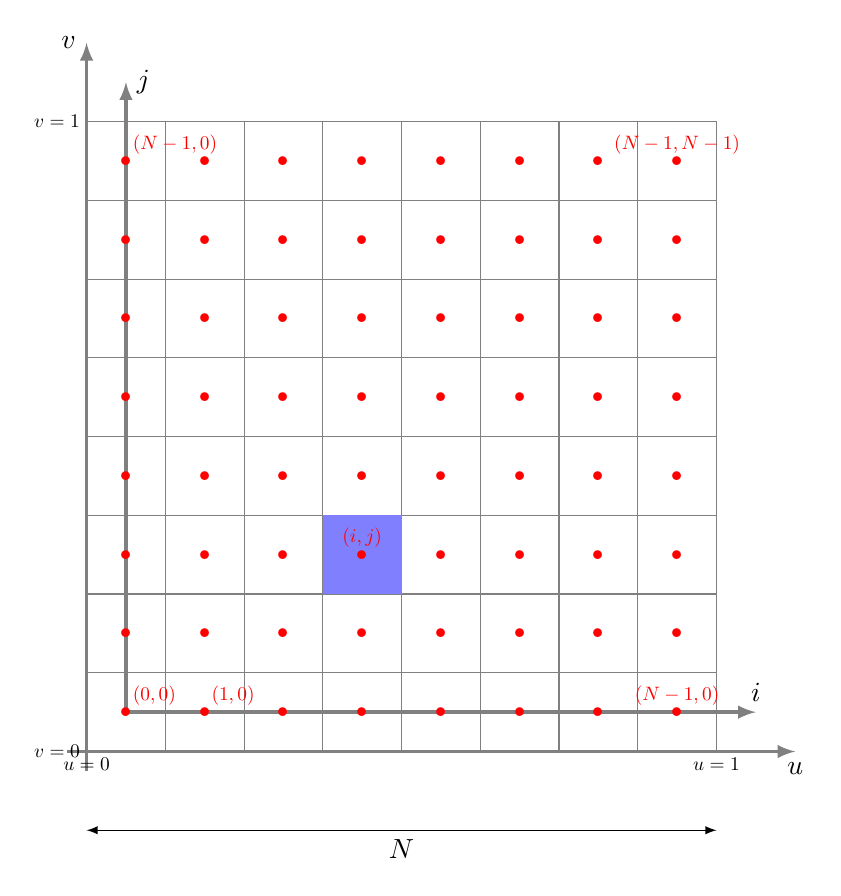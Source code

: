 \begin{tikzpicture}[scale=1]

% Axes
\draw[->,>=latex,very thick, gray] (-0.25,0)--(9,0) node[below,black] {$u$};
\draw[->,>=latex,very thick, gray] (0,-0.25)--(0,9) node[left,black] {$v$};

\node[below,scale=0.7] at (0,0) {$u=0$};
\node[below,scale=0.7] at (8,0) {$u=1$};
\node[left,scale=0.7] at (0,0) {$v=0$};
\node[left,scale=0.7] at (0,8) {$v=1$};

\draw[->,>=latex,very thick, gray] (0.5,0.5)--(8.5,0.5) node[above,black] {$i$};
\draw[->,>=latex,very thick, gray] (0.5,0.5)--(0.5,8.5) node[right,black] {$j$};

\draw[gray] (0,0) grid ++(8,8);
\fill[blue!50] (3,2) rectangle ++ (1,1);

\foreach \i in {0,1,...,7}{
\foreach \j in {0,1,...,7}{
  \node[scale=3,red] at (0.5+\i,0.5+\j) {.};
}
}

\node[above right,scale=0.7,red] at (0.5,0.5) {$(0,0)$};
\node[above right,scale=0.7,red] at (1.5,0.5) {$(1,0)$};
\node[above,scale=0.7,red] at (7.5,0.5) {$(N-1,0)$};
\node[above right,scale=0.7,red] at (0.5,7.5) {$(N-1,0)$};
\node[above,scale=0.7,red] at (7.5,7.5) {$(N-1,N-1)$};
\node[above,scale=0.7,red] at (3.5,2.5) {$(i,j)$};

\draw[<->,>=latex] (0,-1) -- ++(8,0) node[midway,below]{$N$};

\end{tikzpicture}
